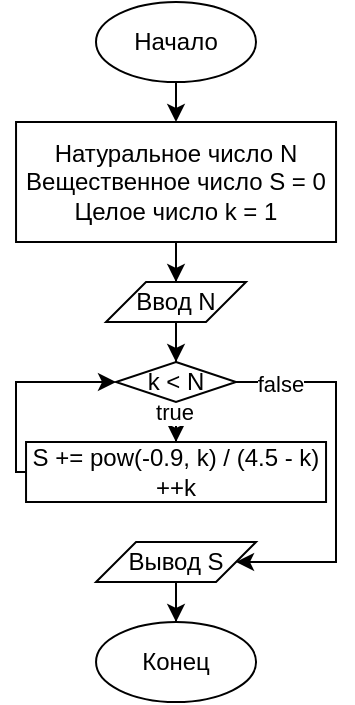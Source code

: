 <mxfile version="14.3.0" type="device"><diagram id="rqQzgaqE5HwuQP4C6qzI" name="Page-1"><mxGraphModel dx="415" dy="241" grid="1" gridSize="10" guides="1" tooltips="1" connect="1" arrows="1" fold="1" page="1" pageScale="1" pageWidth="827" pageHeight="1169" math="0" shadow="0"><root><mxCell id="0"/><mxCell id="1" parent="0"/><mxCell id="X6TsaH43rsw3EuDzbanR-41" style="edgeStyle=orthogonalEdgeStyle;rounded=0;orthogonalLoop=1;jettySize=auto;html=1;entryX=0.5;entryY=0;entryDx=0;entryDy=0;" edge="1" parent="1" source="X6TsaH43rsw3EuDzbanR-42"><mxGeometry relative="1" as="geometry"><mxPoint x="350.02" y="140" as="targetPoint"/></mxGeometry></mxCell><mxCell id="X6TsaH43rsw3EuDzbanR-42" value="Начало" style="ellipse;whiteSpace=wrap;html=1;" vertex="1" parent="1"><mxGeometry x="310" y="80" width="80" height="40" as="geometry"/></mxCell><mxCell id="X6TsaH43rsw3EuDzbanR-45" value="Конец" style="ellipse;whiteSpace=wrap;html=1;" vertex="1" parent="1"><mxGeometry x="310.02" y="390" width="80" height="40" as="geometry"/></mxCell><mxCell id="X6TsaH43rsw3EuDzbanR-81" style="edgeStyle=orthogonalEdgeStyle;rounded=0;orthogonalLoop=1;jettySize=auto;html=1;" edge="1" parent="1" source="X6TsaH43rsw3EuDzbanR-78" target="X6TsaH43rsw3EuDzbanR-79"><mxGeometry relative="1" as="geometry"/></mxCell><mxCell id="X6TsaH43rsw3EuDzbanR-78" value="Натуральное число N&lt;br&gt;Вещественное число S = 0&lt;br&gt;Целое число k = 1" style="rounded=0;whiteSpace=wrap;html=1;" vertex="1" parent="1"><mxGeometry x="270.02" y="140" width="160" height="60" as="geometry"/></mxCell><mxCell id="X6TsaH43rsw3EuDzbanR-83" style="edgeStyle=orthogonalEdgeStyle;rounded=0;orthogonalLoop=1;jettySize=auto;html=1;entryX=0.5;entryY=0;entryDx=0;entryDy=0;" edge="1" parent="1" source="X6TsaH43rsw3EuDzbanR-79" target="X6TsaH43rsw3EuDzbanR-82"><mxGeometry relative="1" as="geometry"/></mxCell><mxCell id="X6TsaH43rsw3EuDzbanR-79" value="Ввод N" style="shape=parallelogram;perimeter=parallelogramPerimeter;whiteSpace=wrap;html=1;fixedSize=1;" vertex="1" parent="1"><mxGeometry x="315" y="220" width="70" height="20" as="geometry"/></mxCell><mxCell id="X6TsaH43rsw3EuDzbanR-85" style="edgeStyle=orthogonalEdgeStyle;rounded=0;orthogonalLoop=1;jettySize=auto;html=1;" edge="1" parent="1" source="X6TsaH43rsw3EuDzbanR-82" target="X6TsaH43rsw3EuDzbanR-84"><mxGeometry relative="1" as="geometry"/></mxCell><mxCell id="X6TsaH43rsw3EuDzbanR-86" value="true" style="edgeLabel;html=1;align=center;verticalAlign=middle;resizable=0;points=[];" vertex="1" connectable="0" parent="X6TsaH43rsw3EuDzbanR-85"><mxGeometry x="-0.848" y="-1" relative="1" as="geometry"><mxPoint as="offset"/></mxGeometry></mxCell><mxCell id="X6TsaH43rsw3EuDzbanR-88" style="edgeStyle=orthogonalEdgeStyle;rounded=0;orthogonalLoop=1;jettySize=auto;html=1;entryX=1;entryY=0.5;entryDx=0;entryDy=0;" edge="1" parent="1" source="X6TsaH43rsw3EuDzbanR-82" target="X6TsaH43rsw3EuDzbanR-91"><mxGeometry relative="1" as="geometry"><Array as="points"><mxPoint x="430" y="270"/><mxPoint x="430" y="360"/></Array></mxGeometry></mxCell><mxCell id="X6TsaH43rsw3EuDzbanR-90" value="false" style="edgeLabel;html=1;align=center;verticalAlign=middle;resizable=0;points=[];" vertex="1" connectable="0" parent="X6TsaH43rsw3EuDzbanR-88"><mxGeometry x="-0.776" y="-1" relative="1" as="geometry"><mxPoint as="offset"/></mxGeometry></mxCell><mxCell id="X6TsaH43rsw3EuDzbanR-82" value="k &amp;lt; N" style="rhombus;whiteSpace=wrap;html=1;" vertex="1" parent="1"><mxGeometry x="320" y="260" width="60" height="20" as="geometry"/></mxCell><mxCell id="X6TsaH43rsw3EuDzbanR-87" style="edgeStyle=orthogonalEdgeStyle;rounded=0;orthogonalLoop=1;jettySize=auto;html=1;entryX=0;entryY=0.5;entryDx=0;entryDy=0;" edge="1" parent="1" source="X6TsaH43rsw3EuDzbanR-84" target="X6TsaH43rsw3EuDzbanR-82"><mxGeometry relative="1" as="geometry"><Array as="points"><mxPoint x="270" y="315"/><mxPoint x="270" y="270"/></Array></mxGeometry></mxCell><mxCell id="X6TsaH43rsw3EuDzbanR-84" value="S += pow(-0.9, k) / (4.5 - k)&lt;br&gt;++k" style="rounded=0;whiteSpace=wrap;html=1;" vertex="1" parent="1"><mxGeometry x="275.02" y="300" width="150" height="30" as="geometry"/></mxCell><mxCell id="X6TsaH43rsw3EuDzbanR-92" style="edgeStyle=orthogonalEdgeStyle;rounded=0;orthogonalLoop=1;jettySize=auto;html=1;" edge="1" parent="1" source="X6TsaH43rsw3EuDzbanR-91" target="X6TsaH43rsw3EuDzbanR-45"><mxGeometry relative="1" as="geometry"/></mxCell><mxCell id="X6TsaH43rsw3EuDzbanR-91" value="Вывод S" style="shape=parallelogram;perimeter=parallelogramPerimeter;whiteSpace=wrap;html=1;fixedSize=1;" vertex="1" parent="1"><mxGeometry x="310.02" y="350" width="80" height="20" as="geometry"/></mxCell></root></mxGraphModel></diagram></mxfile>
